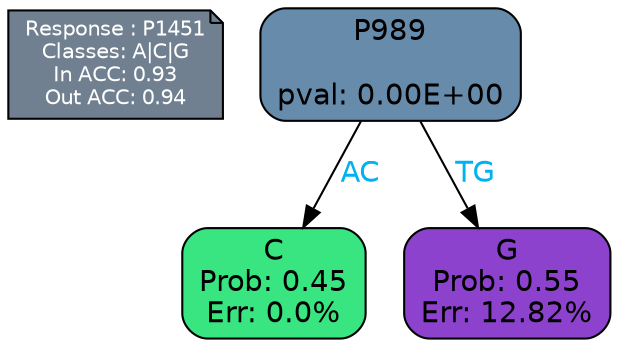digraph Tree {
node [shape=box, style="filled, rounded", color="black", fontname=helvetica] ;
graph [ranksep=equally, splines=polylines, bgcolor=transparent, dpi=600] ;
edge [fontname=helvetica] ;
LEGEND [label="Response : P1451
Classes: A|C|G
In ACC: 0.93
Out ACC: 0.94
",shape=note,align=left,style=filled,fillcolor="slategray",fontcolor="white",fontsize=10];1 [label="P989

pval: 0.00E+00", fillcolor="#678bab"] ;
2 [label="C
Prob: 0.45
Err: 0.0%", fillcolor="#39e581"] ;
3 [label="G
Prob: 0.55
Err: 12.82%", fillcolor="#8d42ce"] ;
1 -> 2 [label="AC",fontcolor=deepskyblue2] ;
1 -> 3 [label="TG",fontcolor=deepskyblue2] ;
{rank = same; 2;3;}{rank = same; LEGEND;1;}}